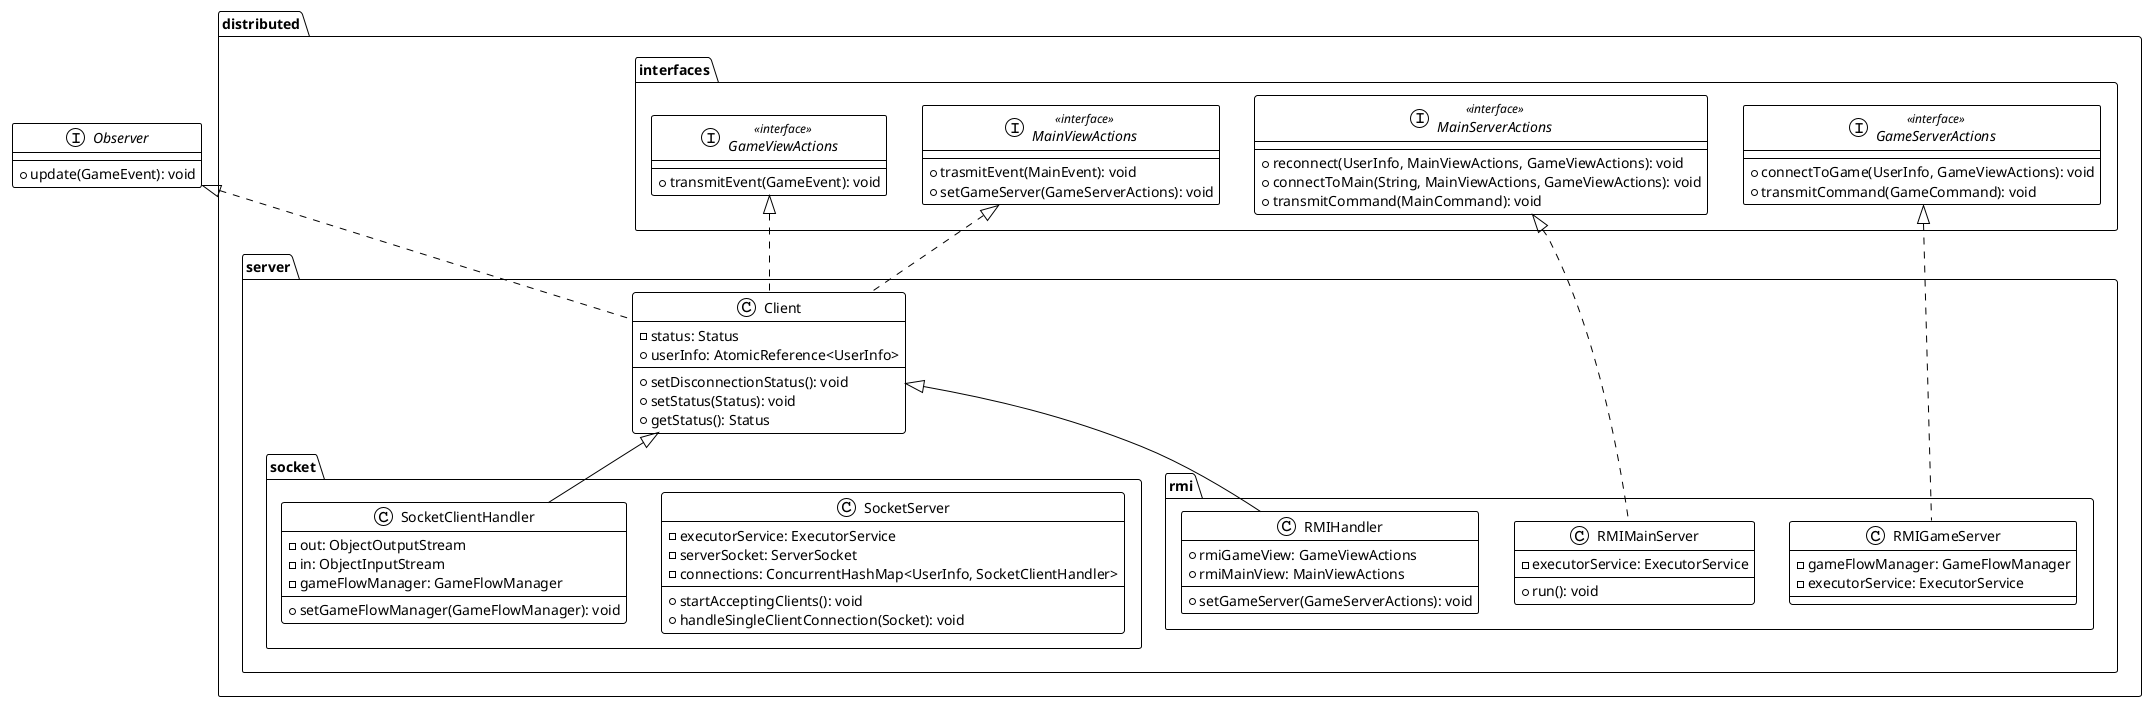 @startuml
!theme plain
top to bottom direction

package "distributed" {

    package "interfaces" {

        interface GameServerActions << interface >> {
            + connectToGame(UserInfo, GameViewActions): void
            + transmitCommand(GameCommand): void
        }
        interface GameViewActions << interface >> {
            + transmitEvent(GameEvent): void
        }
        interface MainServerActions << interface >> {
            + reconnect(UserInfo, MainViewActions, GameViewActions): void
            + connectToMain(String, MainViewActions, GameViewActions): void
            + transmitCommand(MainCommand): void
        }
        interface MainViewActions << interface >> {
            + trasmitEvent(MainEvent): void
            + setGameServer(GameServerActions): void
        }

    }

    package "server" {

        class Client implements .Observer, distributed.interfaces.MainViewActions, distributed.interfaces.GameViewActions {
            - status: Status
            + userInfo: AtomicReference<UserInfo>
            + setDisconnectionStatus(): void
            + setStatus(Status): void
            + getStatus(): Status
        }
        package "socket" {

            class SocketServer {
                - executorService: ExecutorService
                - serverSocket: ServerSocket
                - connections: ConcurrentHashMap<UserInfo, SocketClientHandler>
                + startAcceptingClients(): void
                + handleSingleClientConnection(Socket): void
            }
            class SocketClientHandler extends distributed.server.Client {
                - out: ObjectOutputStream
                - in: ObjectInputStream
                - gameFlowManager: GameFlowManager
                + setGameFlowManager(GameFlowManager): void
            }

        }


        package "rmi" {

            class RMIGameServer implements distributed.interfaces.GameServerActions {
                - gameFlowManager: GameFlowManager
                - executorService: ExecutorService
            }
            class RMIHandler extends distributed.server.Client {
                + rmiGameView: GameViewActions
                + rmiMainView: MainViewActions
                + setGameServer(GameServerActions): void
            }
            class RMIMainServer implements distributed.interfaces.MainServerActions {
                - executorService: ExecutorService
                + run(): void
            }
        }

    }
}

interface Observer  {
    + update(GameEvent): void
}

@enduml

